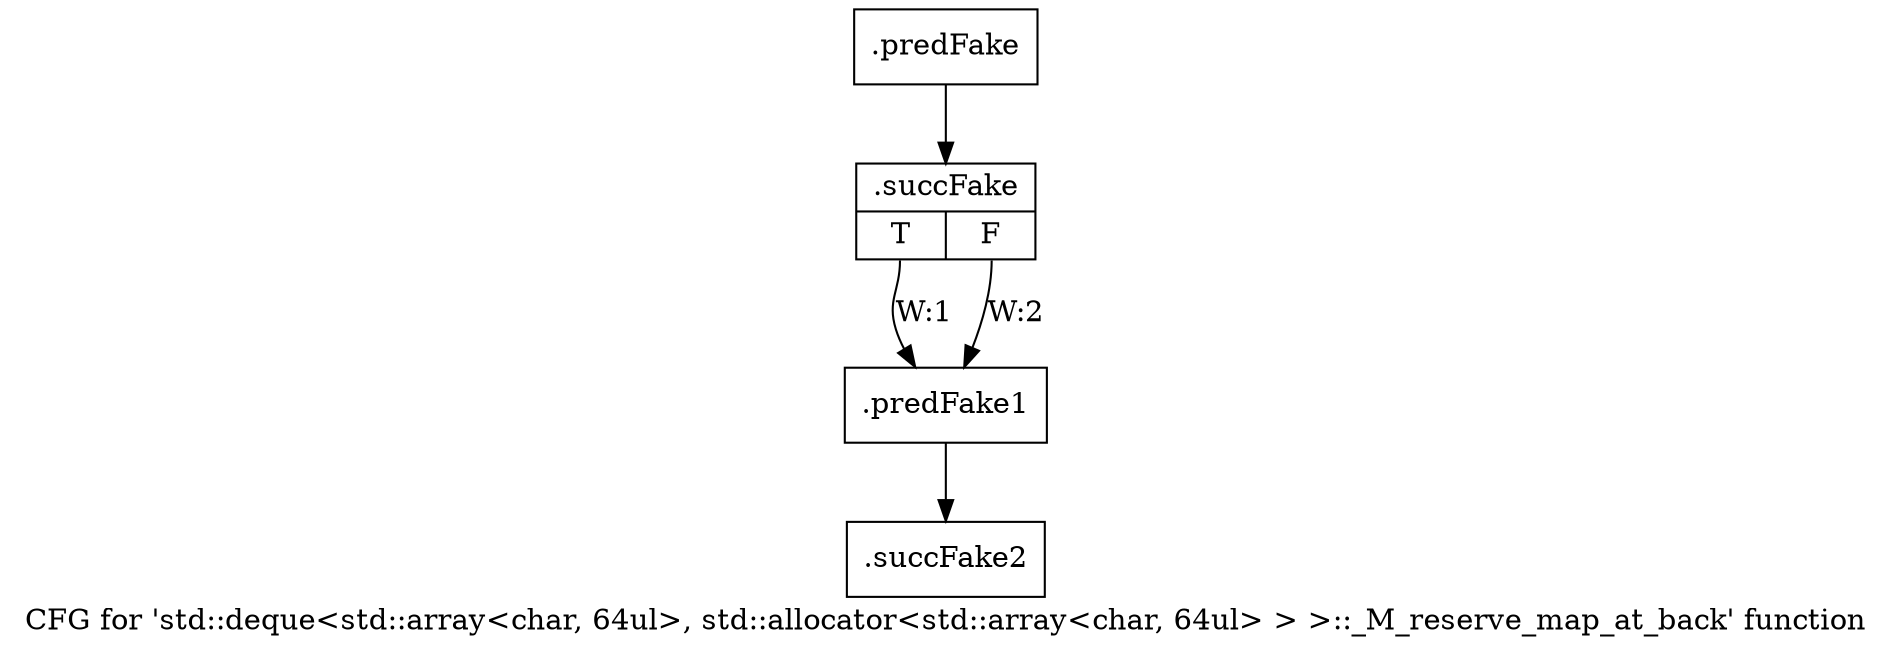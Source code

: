 digraph "CFG for 'std::deque\<std::array\<char, 64ul\>, std::allocator\<std::array\<char, 64ul\> \> \>::_M_reserve_map_at_back' function" {
	label="CFG for 'std::deque\<std::array\<char, 64ul\>, std::allocator\<std::array\<char, 64ul\> \> \>::_M_reserve_map_at_back' function";

	Node0x5ee2800 [shape=record,filename="",linenumber="",label="{.predFake}"];
	Node0x5ee2800 -> Node0x62ee0d0[ callList="" memoryops="" filename="/mnt/xilinx/Vitis_HLS/2021.2/tps/lnx64/gcc-6.2.0/lib/gcc/x86_64-pc-linux-gnu/6.2.0/../../../../include/c++/6.2.0/bits/stl_deque.h" execusionnum="1"];
	Node0x62ee0d0 [shape=record,filename="/mnt/xilinx/Vitis_HLS/2021.2/tps/lnx64/gcc-6.2.0/lib/gcc/x86_64-pc-linux-gnu/6.2.0/../../../../include/c++/6.2.0/bits/stl_deque.h",linenumber="2114",label="{.succFake|{<s0>T|<s1>F}}"];
	Node0x62ee0d0:s0 -> Node0x5ee4d70[label="W:1" callList="" memoryops="" filename="/mnt/xilinx/Vitis_HLS/2021.2/tps/lnx64/gcc-6.2.0/lib/gcc/x86_64-pc-linux-gnu/6.2.0/../../../../include/c++/6.2.0/bits/stl_deque.h" execusionnum="0"];
	Node0x62ee0d0:s1 -> Node0x5ee4d70[label="W:2"];
	Node0x5ee4d70 [shape=record,filename="/mnt/xilinx/Vitis_HLS/2021.2/tps/lnx64/gcc-6.2.0/lib/gcc/x86_64-pc-linux-gnu/6.2.0/../../../../include/c++/6.2.0/bits/stl_deque.h",linenumber="2117",label="{.predFake1}"];
	Node0x5ee4d70 -> Node0x62ee230[ callList="" memoryops="" filename="/mnt/xilinx/Vitis_HLS/2021.2/tps/lnx64/gcc-6.2.0/lib/gcc/x86_64-pc-linux-gnu/6.2.0/../../../../include/c++/6.2.0/bits/stl_deque.h" execusionnum="1"];
	Node0x62ee230 [shape=record,filename="/mnt/xilinx/Vitis_HLS/2021.2/tps/lnx64/gcc-6.2.0/lib/gcc/x86_64-pc-linux-gnu/6.2.0/../../../../include/c++/6.2.0/bits/stl_deque.h",linenumber="2117",label="{.succFake2}"];
}

